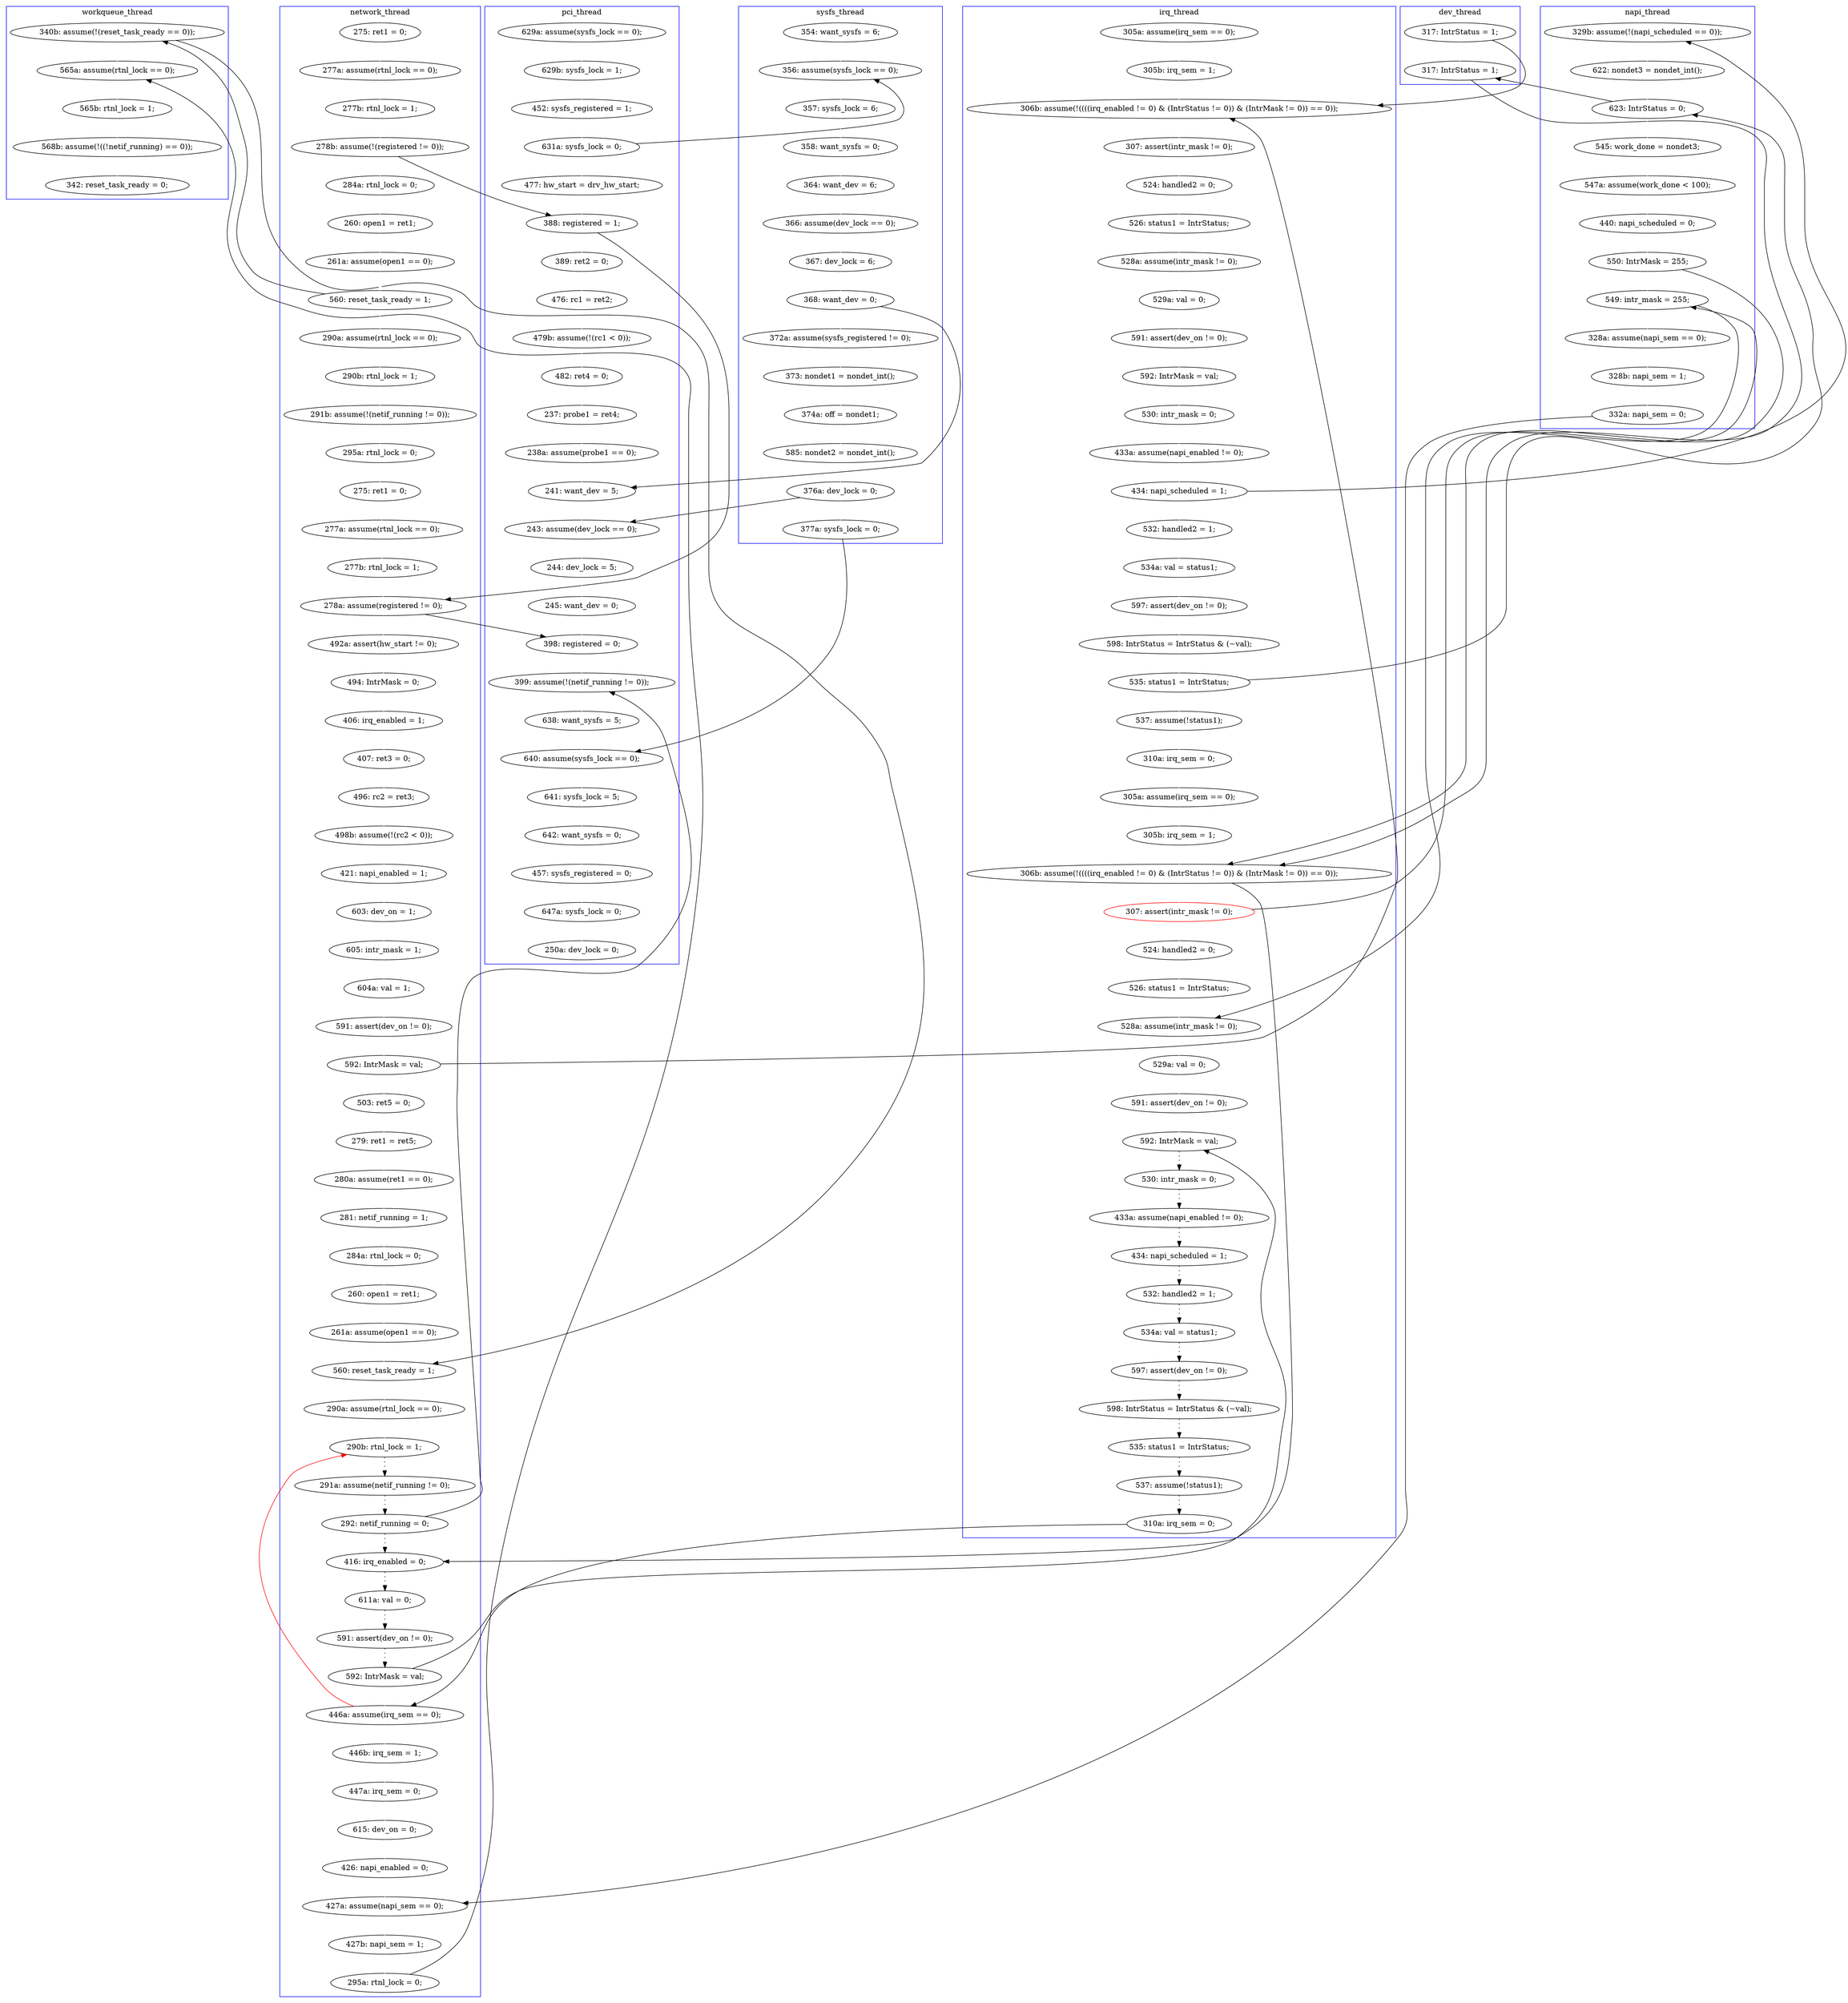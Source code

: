 digraph Counterexample {
	92 -> 97 [color = white, style = solid]
	71 -> 235 [color = white, style = solid]
	296 -> 297 [color = black, style = solid, constraint = false]
	264 -> 265 [color = black, style = dotted]
	26 -> 28 [color = white, style = solid]
	188 -> 190 [color = white, style = solid]
	133 -> 136 [color = white, style = solid]
	75 -> 218 [color = white, style = solid]
	299 -> 329 [color = white, style = solid]
	282 -> 283 [color = black, style = dotted]
	303 -> 304 [color = white, style = solid]
	296 -> 331 [color = white, style = solid]
	261 -> 262 [color = white, style = solid]
	269 -> 270 [color = white, style = solid]
	180 -> 183 [color = black, style = solid, constraint = false]
	322 -> 325 [color = white, style = solid]
	116 -> 120 [color = white, style = solid]
	210 -> 217 [color = white, style = solid]
	277 -> 279 [color = black, style = dotted]
	340 -> 341 [color = white, style = solid]
	315 -> 318 [color = white, style = solid]
	279 -> 280 [color = black, style = dotted]
	338 -> 339 [color = white, style = solid]
	90 -> 92 [color = white, style = solid]
	339 -> 340 [color = white, style = solid]
	60 -> 61 [color = white, style = solid]
	180 -> 182 [color = white, style = solid]
	291 -> 293 [color = black, style = dotted]
	108 -> 111 [color = white, style = solid]
	129 -> 132 [color = white, style = solid]
	139 -> 142 [color = white, style = solid]
	121 -> 154 [color = black, style = solid, constraint = false]
	32 -> 74 [color = black, style = solid, constraint = false]
	302 -> 151 [color = red, style = solid, constraint = false]
	226 -> 231 [color = white, style = solid]
	226 -> 261 [color = black, style = solid, constraint = false]
	121 -> 205 [color = white, style = solid]
	136 -> 137 [color = white, style = solid]
	313 -> 314 [color = white, style = solid]
	231 -> 232 [color = white, style = solid]
	247 -> 255 [color = black, style = dotted]
	217 -> 226 [color = white, style = solid]
	283 -> 285 [color = black, style = dotted]
	224 -> 257 [color = white, style = solid]
	32 -> 45 [color = white, style = solid]
	105 -> 108 [color = white, style = solid]
	318 -> 319 [color = black, style = solid, constraint = false]
	262 -> 269 [color = white, style = solid]
	54 -> 60 [color = white, style = solid]
	117 -> 146 [color = black, style = solid, constraint = false]
	223 -> 247 [color = black, style = solid, constraint = false]
	233 -> 314 [color = black, style = solid, constraint = false]
	165 -> 168 [color = white, style = solid]
	344 -> 346 [color = white, style = solid]
	304 -> 307 [color = white, style = solid]
	249 -> 252 [color = white, style = solid]
	204 -> 210 [color = white, style = solid]
	150 -> 151 [color = white, style = solid]
	272 -> 276 [color = black, style = dotted]
	111 -> 115 [color = white, style = solid]
	74 -> 75 [color = white, style = solid]
	217 -> 223 [color = black, style = solid, constraint = false]
	192 -> 207 [color = white, style = solid]
	168 -> 169 [color = white, style = solid]
	154 -> 158 [color = white, style = solid]
	66 -> 74 [color = white, style = solid]
	307 -> 313 [color = white, style = solid]
	82 -> 88 [color = white, style = solid]
	192 -> 200 [color = black, style = solid, constraint = false]
	56 -> 63 [color = white, style = solid]
	265 -> 270 [color = black, style = solid, constraint = false]
	104 -> 105 [color = white, style = solid]
	276 -> 277 [color = black, style = dotted]
	92 -> 329 [color = black, style = solid, constraint = false]
	330 -> 338 [color = white, style = solid]
	98 -> 103 [color = white, style = solid]
	74 -> 92 [color = black, style = solid, constraint = false]
	179 -> 180 [color = white, style = solid]
	29 -> 32 [color = white, style = solid]
	123 -> 124 [color = white, style = solid]
	320 -> 322 [color = white, style = solid]
	331 -> 339 [color = black, style = solid, constraint = false]
	61 -> 64 [color = white, style = solid]
	200 -> 205 [color = black, style = solid, constraint = false]
	235 -> 236 [color = white, style = solid]
	240 -> 241 [color = white, style = solid]
	239 -> 240 [color = white, style = solid]
	128 -> 129 [color = white, style = solid]
	293 -> 302 [color = black, style = solid, constraint = false]
	158 -> 164 [color = white, style = solid]
	42 -> 56 [color = white, style = solid]
	302 -> 303 [color = white, style = solid]
	190 -> 192 [color = white, style = solid]
	257 -> 258 [color = white, style = solid]
	41 -> 42 [color = white, style = solid]
	162 -> 247 [color = black, style = dotted]
	45 -> 46 [color = white, style = solid]
	236 -> 237 [color = white, style = solid]
	258 -> 261 [color = white, style = solid]
	329 -> 330 [color = white, style = solid]
	255 -> 264 [color = black, style = dotted]
	200 -> 201 [color = white, style = solid]
	270 -> 272 [color = black, style = dotted]
	46 -> 49 [color = white, style = solid]
	201 -> 204 [color = white, style = solid]
	341 -> 344 [color = white, style = solid]
	103 -> 104 [color = white, style = solid]
	297 -> 298 [color = white, style = solid]
	285 -> 291 [color = black, style = dotted]
	28 -> 29 [color = white, style = solid]
	138 -> 139 [color = white, style = solid]
	241 -> 294 [color = black, style = solid, constraint = false]
	246 -> 249 [color = white, style = solid]
	238 -> 239 [color = white, style = solid]
	314 -> 315 [color = white, style = solid]
	63 -> 235 [color = black, style = solid, constraint = false]
	124 -> 154 [color = white, style = solid]
	319 -> 320 [color = white, style = solid]
	142 -> 146 [color = white, style = solid]
	232 -> 233 [color = white, style = solid]
	218 -> 221 [color = white, style = solid]
	146 -> 150 [color = white, style = solid]
	223 -> 224 [color = white, style = solid]
	346 -> 354 [color = white, style = solid]
	132 -> 133 [color = white, style = solid]
	265 -> 302 [color = white, style = solid]
	137 -> 138 [color = white, style = solid]
	54 -> 117 [color = black, style = solid, constraint = false]
	199 -> 200 [color = white, style = solid]
	224 -> 226 [color = black, style = solid, constraint = false]
	290 -> 294 [color = white, style = solid]
	294 -> 297 [color = white, style = solid]
	97 -> 98 [color = white, style = solid]
	215 -> 223 [color = white, style = solid]
	172 -> 175 [color = white, style = solid]
	280 -> 282 [color = black, style = dotted]
	89 -> 90 [color = white, style = solid]
	171 -> 172 [color = white, style = solid]
	183 -> 199 [color = white, style = solid]
	182 -> 186 [color = white, style = solid]
	169 -> 171 [color = white, style = solid]
	120 -> 128 [color = white, style = solid]
	164 -> 165 [color = white, style = solid]
	49 -> 54 [color = white, style = solid]
	237 -> 238 [color = white, style = solid]
	207 -> 211 [color = white, style = solid]
	151 -> 153 [color = black, style = dotted]
	287 -> 290 [color = white, style = solid]
	129 -> 154 [color = black, style = solid, constraint = false]
	162 -> 330 [color = black, style = solid, constraint = false]
	88 -> 89 [color = white, style = solid]
	298 -> 299 [color = white, style = solid]
	186 -> 188 [color = white, style = solid]
	252 -> 296 [color = white, style = solid]
	205 -> 223 [color = black, style = solid, constraint = false]
	117 -> 319 [color = white, style = solid]
	175 -> 179 [color = white, style = solid]
	115 -> 116 [color = white, style = solid]
	245 -> 246 [color = white, style = solid]
	221 -> 222 [color = white, style = solid]
	214 -> 215 [color = white, style = solid]
	211 -> 214 [color = white, style = solid]
	63 -> 66 [color = white, style = solid]
	153 -> 162 [color = black, style = dotted]
	64 -> 82 [color = white, style = solid]
	222 -> 287 [color = white, style = solid]
	241 -> 245 [color = white, style = solid]
	subgraph cluster5 {
		label = workqueue_thread
		color = blue
		320  [label = "565b: rtnl_lock = 1;"]
		325  [label = "342: reset_task_ready = 0;"]
		319  [label = "565a: assume(rtnl_lock == 0);"]
		322  [label = "568b: assume(!((!netif_running) == 0));"]
		117  [label = "340b: assume(!(reset_task_ready == 0));"]
	}
	subgraph cluster7 {
		label = dev_thread
		color = blue
		121  [label = "317: IntrStatus = 1;"]
		205  [label = "317: IntrStatus = 1;"]
	}
	subgraph cluster4 {
		label = napi_thread
		color = blue
		231  [label = "328a: assume(napi_sem == 0);"]
		233  [label = "332a: napi_sem = 0;"]
		204  [label = "547a: assume(work_done < 100);"]
		183  [label = "329b: assume(!(napi_scheduled == 0));"]
		210  [label = "440: napi_scheduled = 0;"]
		232  [label = "328b: napi_sem = 1;"]
		201  [label = "545: work_done = nondet3;"]
		199  [label = "622: nondet3 = nondet_int();"]
		226  [label = "549: intr_mask = 255;"]
		200  [label = "623: IntrStatus = 0;"]
		217  [label = "550: IntrMask = 255;"]
	}
	subgraph cluster2 {
		label = network_thread
		color = blue
		136  [label = "280a: assume(ret1 == 0);"]
		82  [label = "295a: rtnl_lock = 0;"]
		61  [label = "290b: rtnl_lock = 1;"]
		151  [label = "290b: rtnl_lock = 1;"]
		302  [label = "446a: assume(irq_sem == 0);"]
		88  [label = "275: ret1 = 0;"]
		89  [label = "277a: assume(rtnl_lock == 0);"]
		153  [label = "291a: assume(netif_running != 0);"]
		116  [label = "605: intr_mask = 1;"]
		142  [label = "261a: assume(open1 == 0);"]
		132  [label = "503: ret5 = 0;"]
		105  [label = "496: rc2 = ret3;"]
		111  [label = "421: napi_enabled = 1;"]
		314  [label = "427a: assume(napi_sem == 0);"]
		129  [label = "592: IntrMask = val;"]
		120  [label = "604a: val = 1;"]
		264  [label = "591: assert(dev_on != 0);"]
		60  [label = "290a: assume(rtnl_lock == 0);"]
		304  [label = "447a: irq_sem = 0;"]
		146  [label = "560: reset_task_ready = 1;"]
		28  [label = "277a: assume(rtnl_lock == 0);"]
		307  [label = "615: dev_on = 0;"]
		133  [label = "279: ret1 = ret5;"]
		162  [label = "292: netif_running = 0;"]
		318  [label = "295a: rtnl_lock = 0;"]
		32  [label = "278b: assume(!(registered != 0));"]
		54  [label = "560: reset_task_ready = 1;"]
		90  [label = "277b: rtnl_lock = 1;"]
		138  [label = "284a: rtnl_lock = 0;"]
		49  [label = "261a: assume(open1 == 0);"]
		139  [label = "260: open1 = ret1;"]
		104  [label = "407: ret3 = 0;"]
		64  [label = "291b: assume(!(netif_running != 0));"]
		29  [label = "277b: rtnl_lock = 1;"]
		97  [label = "492a: assert(hw_start != 0);"]
		98  [label = "494: IntrMask = 0;"]
		103  [label = "406: irq_enabled = 1;"]
		255  [label = "611a: val = 0;"]
		108  [label = "498b: assume(!(rc2 < 0));"]
		26  [label = "275: ret1 = 0;"]
		92  [label = "278a: assume(registered != 0);"]
		46  [label = "260: open1 = ret1;"]
		115  [label = "603: dev_on = 1;"]
		45  [label = "284a: rtnl_lock = 0;"]
		247  [label = "416: irq_enabled = 0;"]
		137  [label = "281: netif_running = 1;"]
		128  [label = "591: assert(dev_on != 0);"]
		265  [label = "592: IntrMask = val;"]
		313  [label = "426: napi_enabled = 0;"]
		150  [label = "290a: assume(rtnl_lock == 0);"]
		303  [label = "446b: irq_sem = 1;"]
		315  [label = "427b: napi_sem = 1;"]
	}
	subgraph cluster6 {
		label = sysfs_thread
		color = blue
		331  [label = "377a: sysfs_lock = 0;"]
		296  [label = "376a: dev_lock = 0;"]
		252  [label = "585: nondet2 = nondet_int();"]
		235  [label = "356: assume(sysfs_lock == 0);"]
		249  [label = "374a: off = nondet1;"]
		236  [label = "357: sysfs_lock = 6;"]
		241  [label = "368: want_dev = 0;"]
		237  [label = "358: want_sysfs = 0;"]
		239  [label = "366: assume(dev_lock == 0);"]
		246  [label = "373: nondet1 = nondet_int();"]
		71  [label = "354: want_sysfs = 6;"]
		238  [label = "364: want_dev = 6;"]
		245  [label = "372a: assume(sysfs_registered != 0);"]
		240  [label = "367: dev_lock = 6;"]
	}
	subgraph cluster3 {
		label = irq_thread
		color = blue
		293  [label = "310a: irq_sem = 0;"]
		215  [label = "305b: irq_sem = 1;"]
		262  [label = "529a: val = 0;"]
		270  [label = "592: IntrMask = val;"]
		280  [label = "534a: val = status1;"]
		169  [label = "529a: val = 0;"]
		283  [label = "598: IntrStatus = IntrStatus & (~val);"]
		223  [label = "306b: assume(!((((irq_enabled != 0) & (IntrStatus != 0)) & (IntrMask != 0)) == 0));"]
		257  [label = "524: handled2 = 0;"]
		277  [label = "434: napi_scheduled = 1;"]
		182  [label = "532: handled2 = 1;"]
		172  [label = "592: IntrMask = val;"]
		179  [label = "433a: assume(napi_enabled != 0);"]
		192  [label = "535: status1 = IntrStatus;"]
		291  [label = "537: assume(!status1);"]
		164  [label = "524: handled2 = 0;"]
		207  [label = "537: assume(!status1);"]
		261  [label = "528a: assume(intr_mask != 0);"]
		285  [label = "535: status1 = IntrStatus;"]
		154  [label = "306b: assume(!((((irq_enabled != 0) & (IntrStatus != 0)) & (IntrMask != 0)) == 0));"]
		224  [label = "307: assert(intr_mask != 0);", color = red]
		276  [label = "433a: assume(napi_enabled != 0);"]
		124  [label = "305b: irq_sem = 1;"]
		175  [label = "530: intr_mask = 0;"]
		279  [label = "532: handled2 = 1;"]
		171  [label = "591: assert(dev_on != 0);"]
		123  [label = "305a: assume(irq_sem == 0);"]
		272  [label = "530: intr_mask = 0;"]
		214  [label = "305a: assume(irq_sem == 0);"]
		165  [label = "526: status1 = IntrStatus;"]
		188  [label = "597: assert(dev_on != 0);"]
		158  [label = "307: assert(intr_mask != 0);"]
		282  [label = "597: assert(dev_on != 0);"]
		168  [label = "528a: assume(intr_mask != 0);"]
		190  [label = "598: IntrStatus = IntrStatus & (~val);"]
		269  [label = "591: assert(dev_on != 0);"]
		211  [label = "310a: irq_sem = 0;"]
		186  [label = "534a: val = status1;"]
		180  [label = "434: napi_scheduled = 1;"]
		258  [label = "526: status1 = IntrStatus;"]
	}
	subgraph cluster1 {
		label = pci_thread
		color = blue
		299  [label = "245: want_dev = 0;"]
		63  [label = "631a: sysfs_lock = 0;"]
		341  [label = "642: want_sysfs = 0;"]
		287  [label = "237: probe1 = ret4;"]
		330  [label = "399: assume(!(netif_running != 0));"]
		42  [label = "629b: sysfs_lock = 1;"]
		346  [label = "647a: sysfs_lock = 0;"]
		66  [label = "477: hw_start = drv_hw_start;"]
		344  [label = "457: sysfs_registered = 0;"]
		290  [label = "238a: assume(probe1 == 0);"]
		340  [label = "641: sysfs_lock = 5;"]
		221  [label = "479b: assume(!(rc1 < 0));"]
		218  [label = "476: rc1 = ret2;"]
		56  [label = "452: sysfs_registered = 1;"]
		354  [label = "250a: dev_lock = 0;"]
		339  [label = "640: assume(sysfs_lock == 0);"]
		329  [label = "398: registered = 0;"]
		75  [label = "389: ret2 = 0;"]
		297  [label = "243: assume(dev_lock == 0);"]
		74  [label = "388: registered = 1;"]
		41  [label = "629a: assume(sysfs_lock == 0);"]
		298  [label = "244: dev_lock = 5;"]
		338  [label = "638: want_sysfs = 5;"]
		222  [label = "482: ret4 = 0;"]
		294  [label = "241: want_dev = 5;"]
	}
}